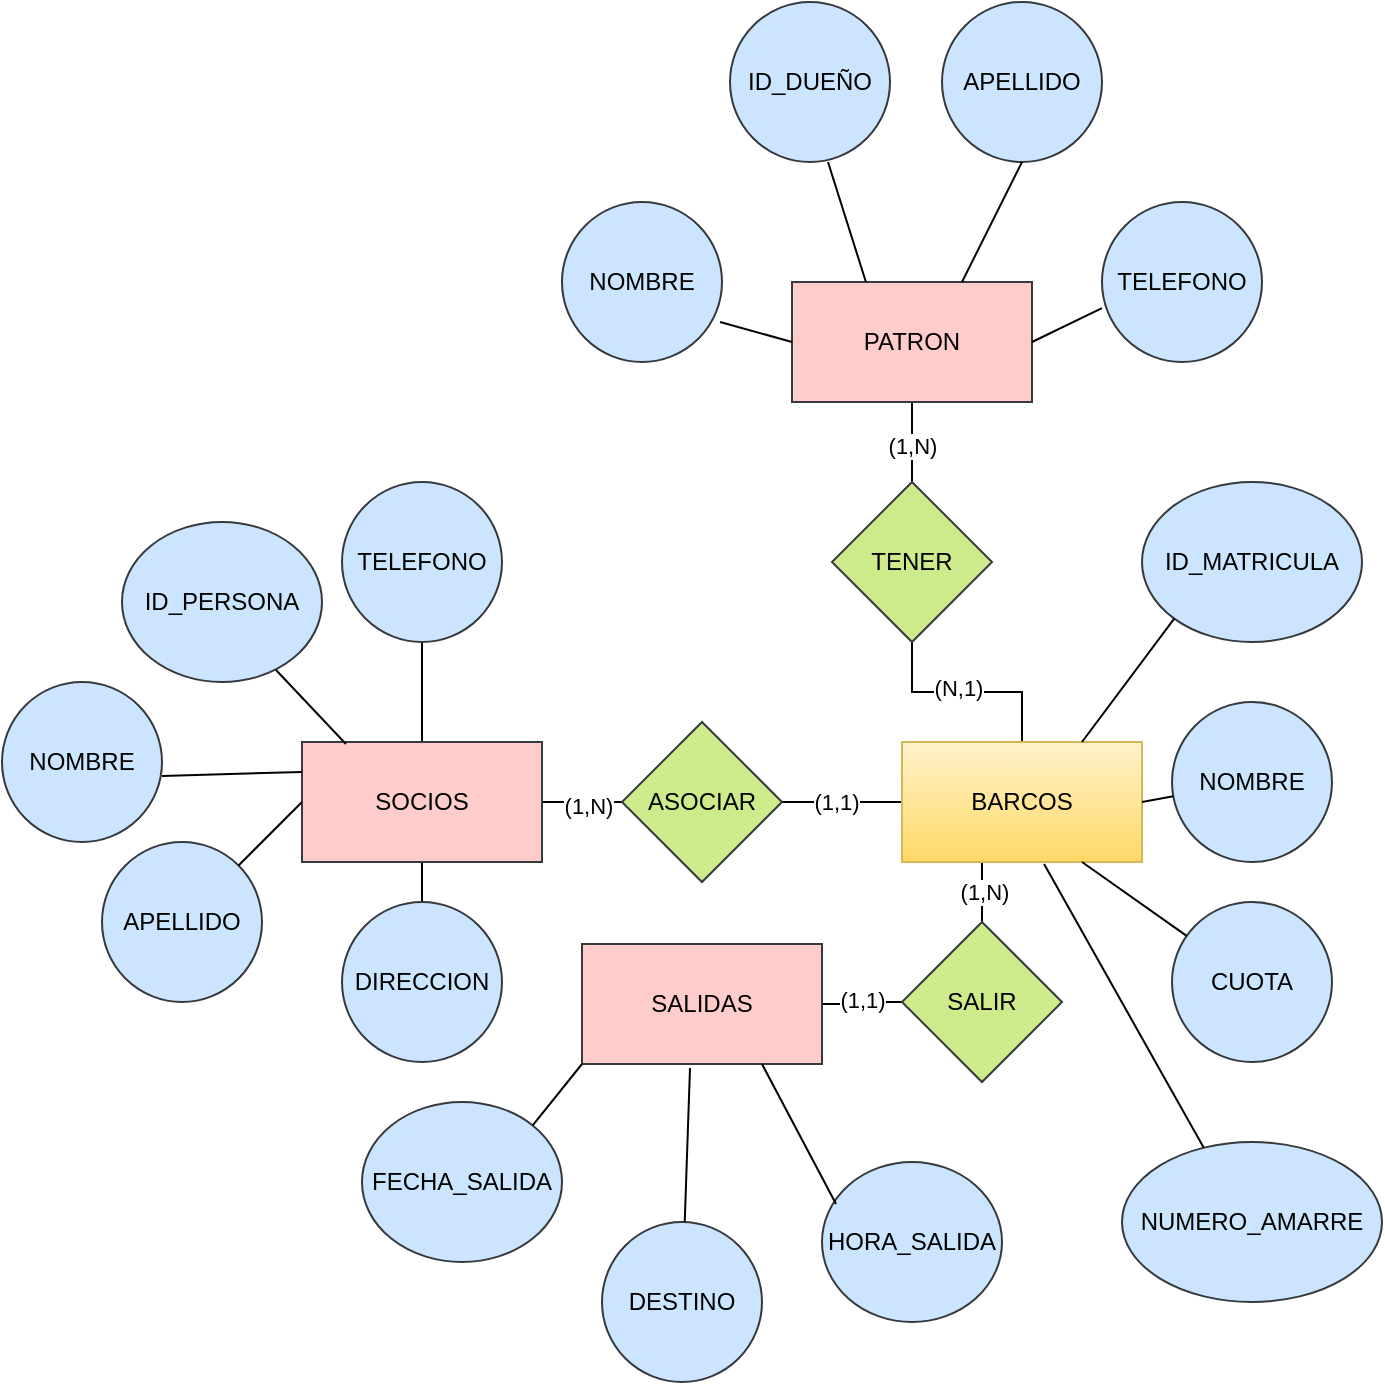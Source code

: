 <mxfile version="24.7.5">
  <diagram name="Página-1" id="PdOY6D68J-PDZ_r8uyjY">
    <mxGraphModel dx="880" dy="1711" grid="1" gridSize="10" guides="1" tooltips="1" connect="1" arrows="1" fold="1" page="1" pageScale="1" pageWidth="827" pageHeight="1169" math="0" shadow="0">
      <root>
        <mxCell id="0" />
        <mxCell id="1" parent="0" />
        <mxCell id="xtQtsHthPv7l7iFWxC1U-9" value="" style="edgeStyle=orthogonalEdgeStyle;rounded=0;orthogonalLoop=1;jettySize=auto;html=1;endArrow=none;endFill=0;" parent="1" source="xtQtsHthPv7l7iFWxC1U-1" target="xtQtsHthPv7l7iFWxC1U-8" edge="1">
          <mxGeometry relative="1" as="geometry" />
        </mxCell>
        <mxCell id="xtQtsHthPv7l7iFWxC1U-11" value="" style="edgeStyle=orthogonalEdgeStyle;rounded=0;orthogonalLoop=1;jettySize=auto;html=1;endArrow=none;endFill=0;" parent="1" source="xtQtsHthPv7l7iFWxC1U-1" target="xtQtsHthPv7l7iFWxC1U-10" edge="1">
          <mxGeometry relative="1" as="geometry" />
        </mxCell>
        <mxCell id="xtQtsHthPv7l7iFWxC1U-13" value="" style="edgeStyle=orthogonalEdgeStyle;rounded=0;orthogonalLoop=1;jettySize=auto;html=1;endArrow=none;endFill=0;" parent="1" source="xtQtsHthPv7l7iFWxC1U-1" target="xtQtsHthPv7l7iFWxC1U-12" edge="1">
          <mxGeometry relative="1" as="geometry" />
        </mxCell>
        <mxCell id="xtQtsHthPv7l7iFWxC1U-14" value="(1,N)" style="edgeLabel;html=1;align=center;verticalAlign=middle;resizable=0;points=[];" parent="xtQtsHthPv7l7iFWxC1U-13" vertex="1" connectable="0">
          <mxGeometry x="0.14" y="-2" relative="1" as="geometry">
            <mxPoint as="offset" />
          </mxGeometry>
        </mxCell>
        <mxCell id="xtQtsHthPv7l7iFWxC1U-1" value="SOCIOS" style="rounded=0;whiteSpace=wrap;html=1;fillColor=#ffcccc;strokeColor=#36393d;" parent="1" vertex="1">
          <mxGeometry x="160" y="240" width="120" height="60" as="geometry" />
        </mxCell>
        <mxCell id="xtQtsHthPv7l7iFWxC1U-2" value="ID_PERSONA" style="ellipse;whiteSpace=wrap;html=1;rounded=0;fillColor=#cce5ff;strokeColor=#36393d;" parent="1" vertex="1">
          <mxGeometry x="70" y="130" width="100" height="80" as="geometry" />
        </mxCell>
        <mxCell id="xtQtsHthPv7l7iFWxC1U-4" value="NOMBRE" style="ellipse;whiteSpace=wrap;html=1;rounded=0;fillColor=#cce5ff;strokeColor=#36393d;" parent="1" vertex="1">
          <mxGeometry x="10" y="210" width="80" height="80" as="geometry" />
        </mxCell>
        <mxCell id="xtQtsHthPv7l7iFWxC1U-6" value="APELLIDO" style="ellipse;whiteSpace=wrap;html=1;rounded=0;fillColor=#cce5ff;strokeColor=#36393d;" parent="1" vertex="1">
          <mxGeometry x="60" y="290" width="80" height="80" as="geometry" />
        </mxCell>
        <mxCell id="xtQtsHthPv7l7iFWxC1U-8" value="TELEFONO" style="ellipse;whiteSpace=wrap;html=1;rounded=0;fillColor=#cce5ff;strokeColor=#36393d;" parent="1" vertex="1">
          <mxGeometry x="180" y="110" width="80" height="80" as="geometry" />
        </mxCell>
        <mxCell id="xtQtsHthPv7l7iFWxC1U-10" value="DIRECCION" style="ellipse;whiteSpace=wrap;html=1;rounded=0;fillColor=#cce5ff;strokeColor=#36393d;" parent="1" vertex="1">
          <mxGeometry x="180" y="320" width="80" height="80" as="geometry" />
        </mxCell>
        <mxCell id="xtQtsHthPv7l7iFWxC1U-16" value="" style="edgeStyle=orthogonalEdgeStyle;rounded=0;orthogonalLoop=1;jettySize=auto;html=1;endArrow=none;endFill=0;" parent="1" source="xtQtsHthPv7l7iFWxC1U-12" target="xtQtsHthPv7l7iFWxC1U-15" edge="1">
          <mxGeometry relative="1" as="geometry" />
        </mxCell>
        <mxCell id="xtQtsHthPv7l7iFWxC1U-18" value="(1,1)" style="edgeLabel;html=1;align=center;verticalAlign=middle;resizable=0;points=[];" parent="xtQtsHthPv7l7iFWxC1U-16" vertex="1" connectable="0">
          <mxGeometry x="-0.1" relative="1" as="geometry">
            <mxPoint as="offset" />
          </mxGeometry>
        </mxCell>
        <mxCell id="xtQtsHthPv7l7iFWxC1U-12" value="ASOCIAR" style="rhombus;whiteSpace=wrap;html=1;rounded=0;fillColor=#cdeb8b;strokeColor=#36393d;" parent="1" vertex="1">
          <mxGeometry x="320" y="230" width="80" height="80" as="geometry" />
        </mxCell>
        <mxCell id="xtQtsHthPv7l7iFWxC1U-30" value="" style="edgeStyle=orthogonalEdgeStyle;rounded=0;orthogonalLoop=1;jettySize=auto;html=1;endArrow=none;endFill=0;" parent="1" source="xtQtsHthPv7l7iFWxC1U-15" target="xtQtsHthPv7l7iFWxC1U-29" edge="1">
          <mxGeometry relative="1" as="geometry">
            <Array as="points">
              <mxPoint x="500" y="310" />
              <mxPoint x="500" y="310" />
            </Array>
          </mxGeometry>
        </mxCell>
        <mxCell id="xtQtsHthPv7l7iFWxC1U-33" value="(1,N)" style="edgeLabel;html=1;align=center;verticalAlign=middle;resizable=0;points=[];" parent="xtQtsHthPv7l7iFWxC1U-30" vertex="1" connectable="0">
          <mxGeometry x="-0.029" y="1" relative="1" as="geometry">
            <mxPoint as="offset" />
          </mxGeometry>
        </mxCell>
        <mxCell id="xtQtsHthPv7l7iFWxC1U-45" value="" style="edgeStyle=orthogonalEdgeStyle;rounded=0;orthogonalLoop=1;jettySize=auto;html=1;endArrow=none;endFill=0;" parent="1" source="xtQtsHthPv7l7iFWxC1U-15" target="xtQtsHthPv7l7iFWxC1U-44" edge="1">
          <mxGeometry relative="1" as="geometry" />
        </mxCell>
        <mxCell id="xtQtsHthPv7l7iFWxC1U-46" value="(N,1)" style="edgeLabel;html=1;align=center;verticalAlign=middle;resizable=0;points=[];" parent="xtQtsHthPv7l7iFWxC1U-45" vertex="1" connectable="0">
          <mxGeometry x="0.086" y="-2" relative="1" as="geometry">
            <mxPoint as="offset" />
          </mxGeometry>
        </mxCell>
        <mxCell id="xtQtsHthPv7l7iFWxC1U-15" value="BARCOS" style="whiteSpace=wrap;html=1;rounded=0;fillColor=#fff2cc;gradientColor=#ffd966;strokeColor=#d6b656;" parent="1" vertex="1">
          <mxGeometry x="460" y="240" width="120" height="60" as="geometry" />
        </mxCell>
        <mxCell id="xtQtsHthPv7l7iFWxC1U-19" value="ID_MATRICULA" style="ellipse;whiteSpace=wrap;html=1;rounded=0;fillColor=#cce5ff;strokeColor=#36393d;" parent="1" vertex="1">
          <mxGeometry x="580" y="110" width="110" height="80" as="geometry" />
        </mxCell>
        <mxCell id="xtQtsHthPv7l7iFWxC1U-21" value="NOMBRE" style="ellipse;whiteSpace=wrap;html=1;rounded=0;fillColor=#cce5ff;strokeColor=#36393d;" parent="1" vertex="1">
          <mxGeometry x="595" y="220" width="80" height="80" as="geometry" />
        </mxCell>
        <mxCell id="xtQtsHthPv7l7iFWxC1U-23" value="NUMERO_AMARRE" style="ellipse;whiteSpace=wrap;html=1;rounded=0;fillColor=#cce5ff;strokeColor=#36393d;" parent="1" vertex="1">
          <mxGeometry x="570" y="440" width="130" height="80" as="geometry" />
        </mxCell>
        <mxCell id="xtQtsHthPv7l7iFWxC1U-27" value="CUOTA" style="ellipse;whiteSpace=wrap;html=1;rounded=0;fillColor=#cce5ff;strokeColor=#36393d;" parent="1" vertex="1">
          <mxGeometry x="595" y="320" width="80" height="80" as="geometry" />
        </mxCell>
        <mxCell id="xtQtsHthPv7l7iFWxC1U-35" value="" style="edgeStyle=orthogonalEdgeStyle;rounded=0;orthogonalLoop=1;jettySize=auto;html=1;endArrow=none;endFill=0;" parent="1" source="xtQtsHthPv7l7iFWxC1U-29" target="xtQtsHthPv7l7iFWxC1U-34" edge="1">
          <mxGeometry relative="1" as="geometry" />
        </mxCell>
        <mxCell id="xtQtsHthPv7l7iFWxC1U-36" value="(1,1)" style="edgeLabel;html=1;align=center;verticalAlign=middle;resizable=0;points=[];" parent="xtQtsHthPv7l7iFWxC1U-35" vertex="1" connectable="0">
          <mxGeometry x="0.033" y="-2" relative="1" as="geometry">
            <mxPoint as="offset" />
          </mxGeometry>
        </mxCell>
        <mxCell id="xtQtsHthPv7l7iFWxC1U-29" value="SALIR" style="rhombus;whiteSpace=wrap;html=1;rounded=0;fillColor=#cdeb8b;strokeColor=#36393d;" parent="1" vertex="1">
          <mxGeometry x="460" y="330" width="80" height="80" as="geometry" />
        </mxCell>
        <mxCell id="xtQtsHthPv7l7iFWxC1U-34" value="SALIDAS" style="whiteSpace=wrap;html=1;rounded=0;fillColor=#ffcccc;strokeColor=#36393d;" parent="1" vertex="1">
          <mxGeometry x="300" y="341" width="120" height="60" as="geometry" />
        </mxCell>
        <mxCell id="xtQtsHthPv7l7iFWxC1U-37" value="FECHA_SALIDA" style="ellipse;whiteSpace=wrap;html=1;rounded=0;fillColor=#cce5ff;strokeColor=#36393d;" parent="1" vertex="1">
          <mxGeometry x="190" y="420" width="100" height="80" as="geometry" />
        </mxCell>
        <mxCell id="xtQtsHthPv7l7iFWxC1U-39" value="HORA_SALIDA" style="ellipse;whiteSpace=wrap;html=1;rounded=0;fillColor=#cce5ff;strokeColor=#36393d;" parent="1" vertex="1">
          <mxGeometry x="420" y="450" width="90" height="80" as="geometry" />
        </mxCell>
        <mxCell id="xtQtsHthPv7l7iFWxC1U-42" value="DESTINO" style="ellipse;whiteSpace=wrap;html=1;rounded=0;fillColor=#cce5ff;strokeColor=#36393d;" parent="1" vertex="1">
          <mxGeometry x="310" y="480" width="80" height="80" as="geometry" />
        </mxCell>
        <mxCell id="xtQtsHthPv7l7iFWxC1U-48" value="" style="edgeStyle=orthogonalEdgeStyle;rounded=0;orthogonalLoop=1;jettySize=auto;html=1;endArrow=none;endFill=0;" parent="1" source="xtQtsHthPv7l7iFWxC1U-44" target="xtQtsHthPv7l7iFWxC1U-47" edge="1">
          <mxGeometry relative="1" as="geometry" />
        </mxCell>
        <mxCell id="xtQtsHthPv7l7iFWxC1U-49" value="(1,N)" style="edgeLabel;html=1;align=center;verticalAlign=middle;resizable=0;points=[];" parent="xtQtsHthPv7l7iFWxC1U-48" vertex="1" connectable="0">
          <mxGeometry x="-0.089" relative="1" as="geometry">
            <mxPoint as="offset" />
          </mxGeometry>
        </mxCell>
        <mxCell id="xtQtsHthPv7l7iFWxC1U-44" value="TENER" style="rhombus;whiteSpace=wrap;html=1;rounded=0;fillColor=#cdeb8b;strokeColor=#36393d;" parent="1" vertex="1">
          <mxGeometry x="425" y="110" width="80" height="80" as="geometry" />
        </mxCell>
        <mxCell id="xtQtsHthPv7l7iFWxC1U-47" value="PATRON" style="whiteSpace=wrap;html=1;rounded=0;fillColor=#ffcccc;strokeColor=#36393d;" parent="1" vertex="1">
          <mxGeometry x="405" y="10" width="120" height="60" as="geometry" />
        </mxCell>
        <mxCell id="xtQtsHthPv7l7iFWxC1U-50" value="ID_DUEÑO" style="ellipse;whiteSpace=wrap;html=1;rounded=0;fillColor=#cce5ff;strokeColor=#36393d;" parent="1" vertex="1">
          <mxGeometry x="374" y="-130" width="80" height="80" as="geometry" />
        </mxCell>
        <mxCell id="xtQtsHthPv7l7iFWxC1U-52" value="TELEFONO" style="ellipse;whiteSpace=wrap;html=1;rounded=0;fillColor=#cce5ff;strokeColor=#36393d;" parent="1" vertex="1">
          <mxGeometry x="560" y="-30" width="80" height="80" as="geometry" />
        </mxCell>
        <mxCell id="xtQtsHthPv7l7iFWxC1U-54" value="NOMBRE" style="ellipse;whiteSpace=wrap;html=1;rounded=0;fillColor=#cce5ff;strokeColor=#36393d;" parent="1" vertex="1">
          <mxGeometry x="290" y="-30" width="80" height="80" as="geometry" />
        </mxCell>
        <mxCell id="xtQtsHthPv7l7iFWxC1U-56" value="APELLIDO" style="ellipse;whiteSpace=wrap;html=1;rounded=0;fillColor=#cce5ff;strokeColor=#36393d;" parent="1" vertex="1">
          <mxGeometry x="480" y="-130" width="80" height="80" as="geometry" />
        </mxCell>
        <mxCell id="bUgrWWndJrkHeBv5nCgw-1" value="" style="endArrow=none;html=1;rounded=0;entryX=0;entryY=1;entryDx=0;entryDy=0;exitX=0.75;exitY=0;exitDx=0;exitDy=0;" edge="1" parent="1" source="xtQtsHthPv7l7iFWxC1U-15" target="xtQtsHthPv7l7iFWxC1U-19">
          <mxGeometry width="50" height="50" relative="1" as="geometry">
            <mxPoint x="460" y="310" as="sourcePoint" />
            <mxPoint x="510" y="260" as="targetPoint" />
            <Array as="points" />
          </mxGeometry>
        </mxCell>
        <mxCell id="bUgrWWndJrkHeBv5nCgw-2" value="" style="endArrow=none;html=1;rounded=0;exitX=1;exitY=0.5;exitDx=0;exitDy=0;" edge="1" parent="1" source="xtQtsHthPv7l7iFWxC1U-15" target="xtQtsHthPv7l7iFWxC1U-21">
          <mxGeometry width="50" height="50" relative="1" as="geometry">
            <mxPoint x="460" y="310" as="sourcePoint" />
            <mxPoint x="510" y="260" as="targetPoint" />
          </mxGeometry>
        </mxCell>
        <mxCell id="bUgrWWndJrkHeBv5nCgw-3" value="" style="endArrow=none;html=1;rounded=0;exitX=0.75;exitY=1;exitDx=0;exitDy=0;" edge="1" parent="1" source="xtQtsHthPv7l7iFWxC1U-15" target="xtQtsHthPv7l7iFWxC1U-27">
          <mxGeometry width="50" height="50" relative="1" as="geometry">
            <mxPoint x="460" y="310" as="sourcePoint" />
            <mxPoint x="510" y="260" as="targetPoint" />
          </mxGeometry>
        </mxCell>
        <mxCell id="bUgrWWndJrkHeBv5nCgw-4" value="" style="endArrow=none;html=1;rounded=0;entryX=0.315;entryY=0.038;entryDx=0;entryDy=0;exitX=0.592;exitY=1.017;exitDx=0;exitDy=0;exitPerimeter=0;entryPerimeter=0;" edge="1" parent="1" source="xtQtsHthPv7l7iFWxC1U-15" target="xtQtsHthPv7l7iFWxC1U-23">
          <mxGeometry width="50" height="50" relative="1" as="geometry">
            <mxPoint x="460" y="310" as="sourcePoint" />
            <mxPoint x="510" y="260" as="targetPoint" />
          </mxGeometry>
        </mxCell>
        <mxCell id="bUgrWWndJrkHeBv5nCgw-5" value="" style="endArrow=none;html=1;rounded=0;entryX=0;entryY=1;entryDx=0;entryDy=0;exitX=1;exitY=0;exitDx=0;exitDy=0;" edge="1" parent="1" source="xtQtsHthPv7l7iFWxC1U-37" target="xtQtsHthPv7l7iFWxC1U-34">
          <mxGeometry width="50" height="50" relative="1" as="geometry">
            <mxPoint x="290" y="420" as="sourcePoint" />
            <mxPoint x="510" y="460" as="targetPoint" />
          </mxGeometry>
        </mxCell>
        <mxCell id="bUgrWWndJrkHeBv5nCgw-8" value="" style="endArrow=none;html=1;rounded=0;entryX=0.45;entryY=1.033;entryDx=0;entryDy=0;entryPerimeter=0;" edge="1" parent="1" source="xtQtsHthPv7l7iFWxC1U-42" target="xtQtsHthPv7l7iFWxC1U-34">
          <mxGeometry width="50" height="50" relative="1" as="geometry">
            <mxPoint x="460" y="510" as="sourcePoint" />
            <mxPoint x="510" y="460" as="targetPoint" />
            <Array as="points" />
          </mxGeometry>
        </mxCell>
        <mxCell id="bUgrWWndJrkHeBv5nCgw-9" value="" style="endArrow=none;html=1;rounded=0;entryX=0.75;entryY=1;entryDx=0;entryDy=0;exitX=0.078;exitY=0.263;exitDx=0;exitDy=0;exitPerimeter=0;" edge="1" parent="1" source="xtQtsHthPv7l7iFWxC1U-39" target="xtQtsHthPv7l7iFWxC1U-34">
          <mxGeometry width="50" height="50" relative="1" as="geometry">
            <mxPoint x="460" y="510" as="sourcePoint" />
            <mxPoint x="510" y="460" as="targetPoint" />
          </mxGeometry>
        </mxCell>
        <mxCell id="bUgrWWndJrkHeBv5nCgw-10" value="" style="endArrow=none;html=1;rounded=0;exitX=1;exitY=0;exitDx=0;exitDy=0;entryX=0;entryY=0.5;entryDx=0;entryDy=0;" edge="1" parent="1" source="xtQtsHthPv7l7iFWxC1U-6" target="xtQtsHthPv7l7iFWxC1U-1">
          <mxGeometry width="50" height="50" relative="1" as="geometry">
            <mxPoint x="100" y="330" as="sourcePoint" />
            <mxPoint x="170" y="270" as="targetPoint" />
          </mxGeometry>
        </mxCell>
        <mxCell id="bUgrWWndJrkHeBv5nCgw-11" value="" style="endArrow=none;html=1;rounded=0;entryX=0;entryY=0.25;entryDx=0;entryDy=0;" edge="1" parent="1" target="xtQtsHthPv7l7iFWxC1U-1">
          <mxGeometry width="50" height="50" relative="1" as="geometry">
            <mxPoint x="90" y="257" as="sourcePoint" />
            <mxPoint x="150" y="280" as="targetPoint" />
          </mxGeometry>
        </mxCell>
        <mxCell id="bUgrWWndJrkHeBv5nCgw-12" value="" style="endArrow=none;html=1;rounded=0;entryX=0.183;entryY=0.017;entryDx=0;entryDy=0;entryPerimeter=0;exitX=0.77;exitY=0.925;exitDx=0;exitDy=0;exitPerimeter=0;" edge="1" parent="1" source="xtQtsHthPv7l7iFWxC1U-2" target="xtQtsHthPv7l7iFWxC1U-1">
          <mxGeometry width="50" height="50" relative="1" as="geometry">
            <mxPoint x="140" y="200" as="sourcePoint" />
            <mxPoint x="150" y="280" as="targetPoint" />
          </mxGeometry>
        </mxCell>
        <mxCell id="bUgrWWndJrkHeBv5nCgw-15" value="" style="endArrow=none;html=1;rounded=0;exitX=0.308;exitY=0;exitDx=0;exitDy=0;exitPerimeter=0;" edge="1" parent="1" source="xtQtsHthPv7l7iFWxC1U-47">
          <mxGeometry width="50" height="50" relative="1" as="geometry">
            <mxPoint x="540" y="10" as="sourcePoint" />
            <mxPoint x="423" y="-50" as="targetPoint" />
          </mxGeometry>
        </mxCell>
        <mxCell id="bUgrWWndJrkHeBv5nCgw-16" value="" style="endArrow=none;html=1;rounded=0;entryX=0.5;entryY=1;entryDx=0;entryDy=0;" edge="1" parent="1" target="xtQtsHthPv7l7iFWxC1U-56">
          <mxGeometry width="50" height="50" relative="1" as="geometry">
            <mxPoint x="490" y="10" as="sourcePoint" />
            <mxPoint x="520" y="-60" as="targetPoint" />
          </mxGeometry>
        </mxCell>
        <mxCell id="bUgrWWndJrkHeBv5nCgw-17" value="" style="endArrow=none;html=1;rounded=0;entryX=0;entryY=0.663;entryDx=0;entryDy=0;entryPerimeter=0;exitX=1;exitY=0.5;exitDx=0;exitDy=0;" edge="1" parent="1" source="xtQtsHthPv7l7iFWxC1U-47" target="xtQtsHthPv7l7iFWxC1U-52">
          <mxGeometry width="50" height="50" relative="1" as="geometry">
            <mxPoint x="530" y="33" as="sourcePoint" />
            <mxPoint x="590" y="-40" as="targetPoint" />
          </mxGeometry>
        </mxCell>
        <mxCell id="bUgrWWndJrkHeBv5nCgw-18" value="" style="endArrow=none;html=1;rounded=0;entryX=0;entryY=0.5;entryDx=0;entryDy=0;exitX=0.988;exitY=0.75;exitDx=0;exitDy=0;exitPerimeter=0;" edge="1" parent="1" source="xtQtsHthPv7l7iFWxC1U-54" target="xtQtsHthPv7l7iFWxC1U-47">
          <mxGeometry width="50" height="50" relative="1" as="geometry">
            <mxPoint x="540" y="10" as="sourcePoint" />
            <mxPoint x="590" y="-40" as="targetPoint" />
          </mxGeometry>
        </mxCell>
      </root>
    </mxGraphModel>
  </diagram>
</mxfile>
